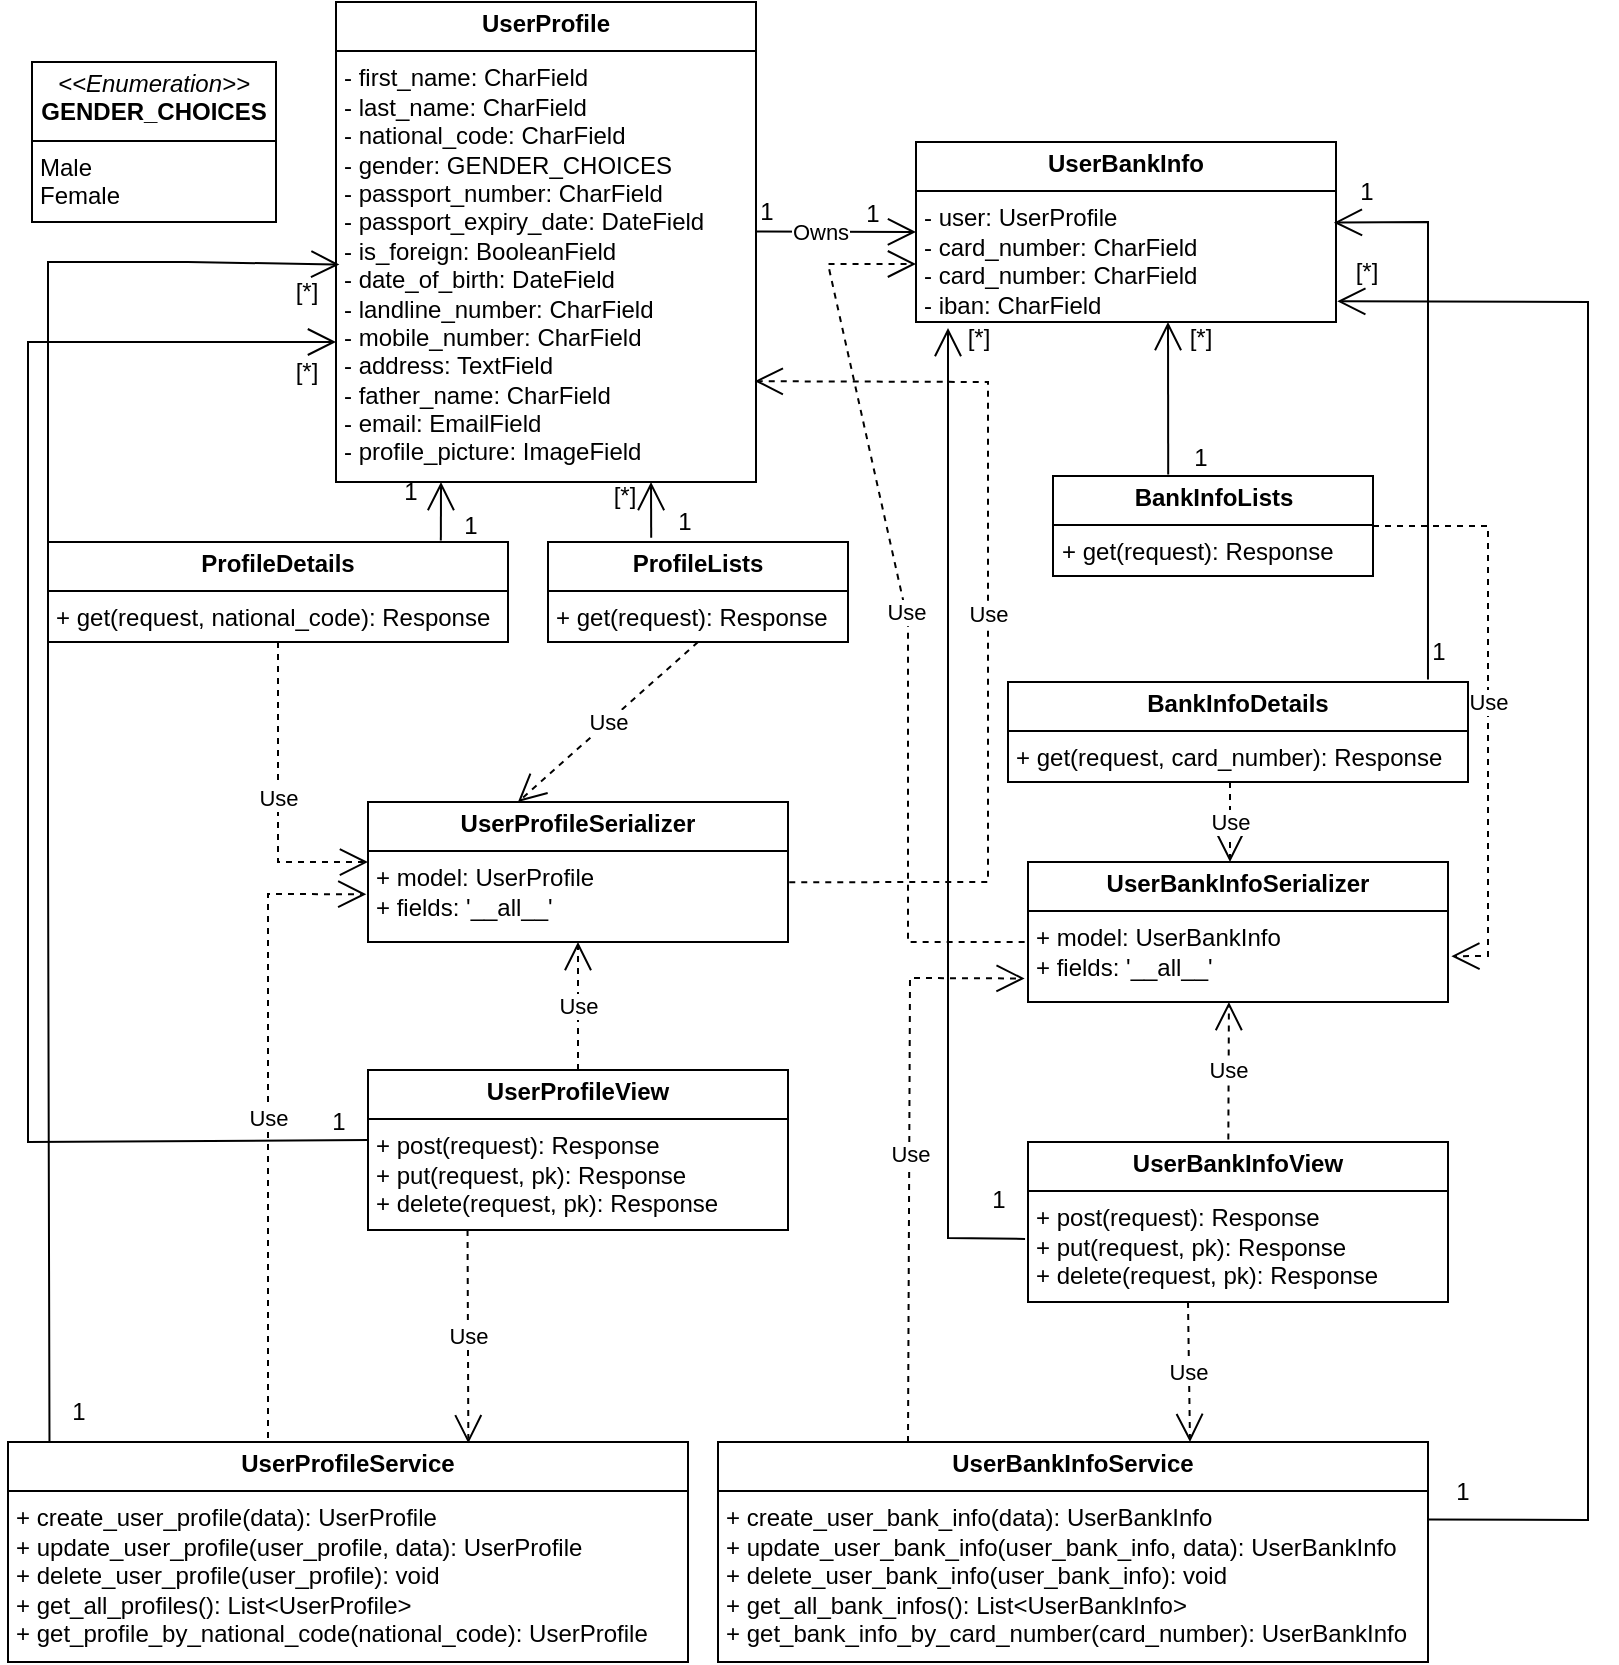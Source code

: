 <mxfile version="25.0.2">
  <diagram id="C5RBs43oDa-KdzZeNtuy" name="Page-1">
    <mxGraphModel dx="585" dy="341" grid="1" gridSize="10" guides="1" tooltips="1" connect="1" arrows="1" fold="1" page="1" pageScale="1" pageWidth="827" pageHeight="1169" math="0" shadow="0">
      <root>
        <mxCell id="WIyWlLk6GJQsqaUBKTNV-0" />
        <mxCell id="WIyWlLk6GJQsqaUBKTNV-1" parent="WIyWlLk6GJQsqaUBKTNV-0" />
        <mxCell id="NhaR2hyR2R-Psau6ybFk-0" value="&lt;p style=&quot;margin:0px;margin-top:4px;text-align:center;&quot;&gt;&lt;b&gt;UserProfile&lt;/b&gt;&lt;/p&gt;&lt;hr size=&quot;1&quot; style=&quot;border-style:solid;&quot;&gt;&lt;p style=&quot;margin:0px;margin-left:4px;&quot;&gt;- first_name: CharField&lt;/p&gt;&lt;p style=&quot;margin:0px;margin-left:4px;&quot;&gt;- last_name: CharField&lt;br&gt;&lt;/p&gt;&lt;p style=&quot;margin:0px;margin-left:4px;&quot;&gt;- national_code:&amp;nbsp;&lt;span style=&quot;background-color: initial;&quot;&gt;CharField&lt;/span&gt;&lt;/p&gt;&lt;p style=&quot;margin:0px;margin-left:4px;&quot;&gt;- gender: GENDER_CHOICES&lt;/p&gt;&lt;p style=&quot;margin:0px;margin-left:4px;&quot;&gt;- passport_number:&amp;nbsp;&lt;span style=&quot;background-color: initial;&quot;&gt;CharField&lt;/span&gt;&lt;/p&gt;&lt;p style=&quot;margin:0px;margin-left:4px;&quot;&gt;- passport_expiry_date: DateField&lt;/p&gt;&lt;p style=&quot;margin:0px;margin-left:4px;&quot;&gt;- is_foreign: BooleanField&lt;/p&gt;&lt;p style=&quot;margin:0px;margin-left:4px;&quot;&gt;- date_of_birth: DateField&lt;/p&gt;&lt;p style=&quot;margin:0px;margin-left:4px;&quot;&gt;- landline_number:&amp;nbsp;&lt;span style=&quot;background-color: initial;&quot;&gt;CharField&lt;/span&gt;&lt;/p&gt;&lt;p style=&quot;margin:0px;margin-left:4px;&quot;&gt;- mobile_number:&amp;nbsp;&lt;span style=&quot;background-color: initial;&quot;&gt;CharField&lt;/span&gt;&lt;/p&gt;&lt;p style=&quot;margin:0px;margin-left:4px;&quot;&gt;- address: TextField&lt;/p&gt;&lt;p style=&quot;margin:0px;margin-left:4px;&quot;&gt;- father_name: CharField&lt;/p&gt;&lt;p style=&quot;margin:0px;margin-left:4px;&quot;&gt;- email: EmailField&lt;/p&gt;&lt;p style=&quot;margin:0px;margin-left:4px;&quot;&gt;&lt;span style=&quot;background-color: initial;&quot;&gt;- profile_picture: ImageField&lt;/span&gt;&lt;/p&gt;" style="verticalAlign=top;align=left;overflow=fill;html=1;whiteSpace=wrap;" parent="WIyWlLk6GJQsqaUBKTNV-1" vertex="1">
          <mxGeometry x="174" y="10" width="210" height="240" as="geometry" />
        </mxCell>
        <mxCell id="NhaR2hyR2R-Psau6ybFk-1" value="&lt;p style=&quot;margin:0px;margin-top:4px;text-align:center;&quot;&gt;&lt;i&gt;&amp;lt;&amp;lt;Enumeration&amp;gt;&amp;gt;&lt;/i&gt;&lt;br&gt;&lt;b&gt;GENDER_CHOICES&lt;/b&gt;&lt;/p&gt;&lt;hr size=&quot;1&quot; style=&quot;border-style:solid;&quot;&gt;&lt;p style=&quot;margin:0px;margin-left:4px;&quot;&gt;Male&lt;br&gt;Female&lt;/p&gt;" style="verticalAlign=top;align=left;overflow=fill;html=1;whiteSpace=wrap;" parent="WIyWlLk6GJQsqaUBKTNV-1" vertex="1">
          <mxGeometry x="22" y="40" width="122" height="80" as="geometry" />
        </mxCell>
        <mxCell id="NhaR2hyR2R-Psau6ybFk-2" value="&lt;p style=&quot;margin:0px;margin-top:4px;text-align:center;&quot;&gt;&lt;b&gt;UserBankInfo&lt;/b&gt;&lt;/p&gt;&lt;hr size=&quot;1&quot; style=&quot;border-style:solid;&quot;&gt;&lt;p style=&quot;margin:0px;margin-left:4px;&quot;&gt;- user: UserProfile&lt;/p&gt;&lt;p style=&quot;margin:0px;margin-left:4px;&quot;&gt;- card_number: CharField&lt;br&gt;&lt;/p&gt;&lt;p style=&quot;margin:0px;margin-left:4px;&quot;&gt;- card_number:&amp;nbsp;&lt;span style=&quot;background-color: initial;&quot;&gt;CharField&lt;/span&gt;&lt;/p&gt;&lt;p style=&quot;margin:0px;margin-left:4px;&quot;&gt;- iban:&amp;nbsp;&lt;span style=&quot;background-color: initial;&quot;&gt;CharField&lt;/span&gt;&lt;/p&gt;" style="verticalAlign=top;align=left;overflow=fill;html=1;whiteSpace=wrap;" parent="WIyWlLk6GJQsqaUBKTNV-1" vertex="1">
          <mxGeometry x="464" y="80" width="210" height="90" as="geometry" />
        </mxCell>
        <mxCell id="NhaR2hyR2R-Psau6ybFk-3" value="&lt;p style=&quot;margin:0px;margin-top:4px;text-align:center;&quot;&gt;&lt;b&gt;UserProfileService&lt;/b&gt;&lt;/p&gt;&lt;hr size=&quot;1&quot; style=&quot;border-style:solid;&quot;&gt;&lt;p style=&quot;margin:0px;margin-left:4px;&quot;&gt;+ create_user_profile(data): UserProfile&lt;/p&gt;&lt;p style=&quot;margin:0px;margin-left:4px;&quot;&gt;+&amp;nbsp;&lt;span style=&quot;background-color: initial;&quot;&gt;update_user_profile(&lt;/span&gt;&lt;span style=&quot;background-color: initial;&quot;&gt;user_profile,&amp;nbsp;&lt;/span&gt;&lt;span style=&quot;background-color: initial;&quot;&gt;data): UserProfile&lt;/span&gt;&lt;/p&gt;&lt;p style=&quot;margin:0px;margin-left:4px;&quot;&gt;&lt;span style=&quot;background-color: initial;&quot;&gt;+&amp;nbsp;&lt;/span&gt;&lt;span style=&quot;background-color: initial;&quot;&gt;delete_user_profile(user_profile): void&lt;/span&gt;&lt;/p&gt;&lt;p style=&quot;margin:0px;margin-left:4px;&quot;&gt;&lt;span style=&quot;background-color: initial;&quot;&gt;+ get_all_profiles(): List&amp;lt;UserProfile&amp;gt;&lt;/span&gt;&lt;/p&gt;&lt;p style=&quot;margin:0px;margin-left:4px;&quot;&gt;&lt;span style=&quot;background-color: initial;&quot;&gt;+ get_profile_by_national_code(national_code): UserProfile&lt;/span&gt;&lt;/p&gt;" style="verticalAlign=top;align=left;overflow=fill;html=1;whiteSpace=wrap;" parent="WIyWlLk6GJQsqaUBKTNV-1" vertex="1">
          <mxGeometry x="10" y="730" width="340" height="110" as="geometry" />
        </mxCell>
        <mxCell id="NhaR2hyR2R-Psau6ybFk-4" value="&lt;p style=&quot;margin:0px;margin-top:4px;text-align:center;&quot;&gt;&lt;b&gt;UserBankInfoService&lt;/b&gt;&lt;/p&gt;&lt;hr size=&quot;1&quot; style=&quot;border-style:solid;&quot;&gt;&lt;p style=&quot;margin:0px;margin-left:4px;&quot;&gt;+ create_user_bank_info(data): UserBankInfo&lt;/p&gt;&lt;p style=&quot;margin:0px;margin-left:4px;&quot;&gt;+&amp;nbsp;&lt;span style=&quot;background-color: initial;&quot;&gt;update_&lt;/span&gt;user_bank_info&lt;span style=&quot;background-color: initial;&quot;&gt;(&lt;/span&gt;&lt;span style=&quot;background-color: initial;&quot;&gt;user_bank_info,&amp;nbsp;&lt;/span&gt;&lt;span style=&quot;background-color: initial;&quot;&gt;data):&amp;nbsp;&lt;/span&gt;&lt;span style=&quot;background-color: initial;&quot;&gt;UserBankInfo&lt;/span&gt;&lt;/p&gt;&lt;p style=&quot;margin:0px;margin-left:4px;&quot;&gt;&lt;span style=&quot;background-color: initial;&quot;&gt;+&amp;nbsp;&lt;/span&gt;&lt;span style=&quot;background-color: initial;&quot;&gt;delete_&lt;/span&gt;user_bank_info&lt;span style=&quot;background-color: initial;&quot;&gt;(user_bank_info): void&lt;/span&gt;&lt;/p&gt;&lt;p style=&quot;margin:0px;margin-left:4px;&quot;&gt;&lt;span style=&quot;background-color: initial;&quot;&gt;+ get_all_bank_infos(): List&amp;lt;&lt;/span&gt;&lt;span style=&quot;background-color: initial;&quot;&gt;UserBankInfo&lt;/span&gt;&lt;span style=&quot;background-color: initial;&quot;&gt;&amp;gt;&lt;/span&gt;&lt;/p&gt;&lt;p style=&quot;margin:0px;margin-left:4px;&quot;&gt;&lt;span style=&quot;background-color: initial;&quot;&gt;+ get_bank_info_by_card_number(card_number): UserBankInfo&lt;/span&gt;&lt;/p&gt;" style="verticalAlign=top;align=left;overflow=fill;html=1;whiteSpace=wrap;" parent="WIyWlLk6GJQsqaUBKTNV-1" vertex="1">
          <mxGeometry x="365" y="730" width="355" height="110" as="geometry" />
        </mxCell>
        <mxCell id="NhaR2hyR2R-Psau6ybFk-7" value="&lt;p style=&quot;margin:0px;margin-top:4px;text-align:center;&quot;&gt;&lt;b&gt;UserProfileSerializer&lt;/b&gt;&lt;/p&gt;&lt;hr size=&quot;1&quot; style=&quot;border-style:solid;&quot;&gt;&lt;p style=&quot;margin:0px;margin-left:4px;&quot;&gt;+ model: UserProfile&lt;/p&gt;&lt;p style=&quot;margin:0px;margin-left:4px;&quot;&gt;+ fields: &#39;__all__&#39;&lt;/p&gt;" style="verticalAlign=top;align=left;overflow=fill;html=1;whiteSpace=wrap;" parent="WIyWlLk6GJQsqaUBKTNV-1" vertex="1">
          <mxGeometry x="190" y="410" width="210" height="70" as="geometry" />
        </mxCell>
        <mxCell id="NhaR2hyR2R-Psau6ybFk-8" value="&lt;p style=&quot;margin:0px;margin-top:4px;text-align:center;&quot;&gt;&lt;b&gt;UserBankInfoSerializer&lt;/b&gt;&lt;/p&gt;&lt;hr size=&quot;1&quot; style=&quot;border-style:solid;&quot;&gt;&lt;p style=&quot;margin:0px;margin-left:4px;&quot;&gt;+ model: UserBankInfo&lt;/p&gt;&lt;p style=&quot;margin:0px;margin-left:4px;&quot;&gt;+ fields: &#39;__all__&#39;&lt;/p&gt;" style="verticalAlign=top;align=left;overflow=fill;html=1;whiteSpace=wrap;" parent="WIyWlLk6GJQsqaUBKTNV-1" vertex="1">
          <mxGeometry x="520" y="440" width="210" height="70" as="geometry" />
        </mxCell>
        <mxCell id="NhaR2hyR2R-Psau6ybFk-10" value="&lt;p style=&quot;margin:0px;margin-top:4px;text-align:center;&quot;&gt;&lt;b&gt;UserProfileView&lt;/b&gt;&lt;/p&gt;&lt;hr size=&quot;1&quot; style=&quot;border-style:solid;&quot;&gt;&lt;p style=&quot;margin:0px;margin-left:4px;&quot;&gt;+ post(request): Response&lt;/p&gt;&lt;p style=&quot;margin:0px;margin-left:4px;&quot;&gt;+&amp;nbsp;&lt;span style=&quot;background-color: initial;&quot;&gt;put(request, pk): Response&lt;/span&gt;&lt;/p&gt;&lt;p style=&quot;margin:0px;margin-left:4px;&quot;&gt;&lt;span style=&quot;background-color: initial;&quot;&gt;+&amp;nbsp;&lt;/span&gt;&lt;span style=&quot;background-color: initial;&quot;&gt;delete(request, pk): Response&lt;/span&gt;&lt;/p&gt;" style="verticalAlign=top;align=left;overflow=fill;html=1;whiteSpace=wrap;" parent="WIyWlLk6GJQsqaUBKTNV-1" vertex="1">
          <mxGeometry x="190" y="544" width="210" height="80" as="geometry" />
        </mxCell>
        <mxCell id="NhaR2hyR2R-Psau6ybFk-11" value="&lt;p style=&quot;margin:0px;margin-top:4px;text-align:center;&quot;&gt;&lt;b&gt;UserBankInfoView&lt;/b&gt;&lt;/p&gt;&lt;hr size=&quot;1&quot; style=&quot;border-style:solid;&quot;&gt;&lt;p style=&quot;margin: 0px 0px 0px 4px;&quot;&gt;+ post(request): Response&lt;/p&gt;&lt;p style=&quot;margin: 0px 0px 0px 4px;&quot;&gt;+&amp;nbsp;&lt;span style=&quot;background-color: initial;&quot;&gt;put(request, pk): Response&lt;/span&gt;&lt;/p&gt;&lt;p style=&quot;margin: 0px 0px 0px 4px;&quot;&gt;&lt;span style=&quot;background-color: initial;&quot;&gt;+&amp;nbsp;&lt;/span&gt;&lt;span style=&quot;background-color: initial;&quot;&gt;delete(request, pk): Response&lt;/span&gt;&lt;/p&gt;" style="verticalAlign=top;align=left;overflow=fill;html=1;whiteSpace=wrap;" parent="WIyWlLk6GJQsqaUBKTNV-1" vertex="1">
          <mxGeometry x="520" y="580" width="210" height="80" as="geometry" />
        </mxCell>
        <mxCell id="NhaR2hyR2R-Psau6ybFk-12" value="&lt;p style=&quot;margin:0px;margin-top:4px;text-align:center;&quot;&gt;&lt;b&gt;ProfileLists&lt;/b&gt;&lt;/p&gt;&lt;hr size=&quot;1&quot; style=&quot;border-style:solid;&quot;&gt;&lt;p style=&quot;margin:0px;margin-left:4px;&quot;&gt;+ get(request): Response&lt;/p&gt;" style="verticalAlign=top;align=left;overflow=fill;html=1;whiteSpace=wrap;" parent="WIyWlLk6GJQsqaUBKTNV-1" vertex="1">
          <mxGeometry x="280" y="280" width="150" height="50" as="geometry" />
        </mxCell>
        <mxCell id="NhaR2hyR2R-Psau6ybFk-13" value="&lt;p style=&quot;margin:0px;margin-top:4px;text-align:center;&quot;&gt;&lt;b&gt;ProfileDetails&lt;/b&gt;&lt;br&gt;&lt;/p&gt;&lt;hr size=&quot;1&quot; style=&quot;border-style:solid;&quot;&gt;&lt;p style=&quot;margin:0px;margin-left:4px;&quot;&gt;+ get(request, national_code): Response&lt;br&gt;&lt;/p&gt;" style="verticalAlign=top;align=left;overflow=fill;html=1;whiteSpace=wrap;" parent="WIyWlLk6GJQsqaUBKTNV-1" vertex="1">
          <mxGeometry x="30" y="280" width="230" height="50" as="geometry" />
        </mxCell>
        <mxCell id="NhaR2hyR2R-Psau6ybFk-14" value="&lt;p style=&quot;margin:0px;margin-top:4px;text-align:center;&quot;&gt;&lt;b&gt;BankInfoLists&lt;/b&gt;&lt;/p&gt;&lt;hr size=&quot;1&quot; style=&quot;border-style:solid;&quot;&gt;&lt;p style=&quot;margin:0px;margin-left:4px;&quot;&gt;+ get(request): Response&lt;/p&gt;" style="verticalAlign=top;align=left;overflow=fill;html=1;whiteSpace=wrap;" parent="WIyWlLk6GJQsqaUBKTNV-1" vertex="1">
          <mxGeometry x="532.5" y="247" width="160" height="50" as="geometry" />
        </mxCell>
        <mxCell id="NhaR2hyR2R-Psau6ybFk-15" value="&lt;p style=&quot;margin:0px;margin-top:4px;text-align:center;&quot;&gt;&lt;b style=&quot;background-color: initial;&quot;&gt;BankInfo&lt;/b&gt;&lt;b&gt;Details&lt;/b&gt;&lt;br&gt;&lt;/p&gt;&lt;hr size=&quot;1&quot; style=&quot;border-style:solid;&quot;&gt;&lt;p style=&quot;margin:0px;margin-left:4px;&quot;&gt;+ get(request, card_number): Response&lt;br&gt;&lt;/p&gt;" style="verticalAlign=top;align=left;overflow=fill;html=1;whiteSpace=wrap;" parent="WIyWlLk6GJQsqaUBKTNV-1" vertex="1">
          <mxGeometry x="510" y="350" width="230" height="50" as="geometry" />
        </mxCell>
        <mxCell id="JuM62VpfZjrxUYvz8Qyw-0" value="" style="endArrow=open;endFill=1;endSize=12;html=1;rounded=0;" parent="WIyWlLk6GJQsqaUBKTNV-1" edge="1">
          <mxGeometry width="160" relative="1" as="geometry">
            <mxPoint x="384" y="124.72" as="sourcePoint" />
            <mxPoint x="464" y="125" as="targetPoint" />
          </mxGeometry>
        </mxCell>
        <mxCell id="JuM62VpfZjrxUYvz8Qyw-3" value="Owns" style="edgeLabel;html=1;align=center;verticalAlign=middle;resizable=0;points=[];" parent="JuM62VpfZjrxUYvz8Qyw-0" vertex="1" connectable="0">
          <mxGeometry x="-0.212" relative="1" as="geometry">
            <mxPoint as="offset" />
          </mxGeometry>
        </mxCell>
        <mxCell id="JuM62VpfZjrxUYvz8Qyw-1" value="1" style="text;html=1;align=center;verticalAlign=middle;resizable=0;points=[];autosize=1;strokeColor=none;fillColor=none;" parent="WIyWlLk6GJQsqaUBKTNV-1" vertex="1">
          <mxGeometry x="374" y="100" width="30" height="30" as="geometry" />
        </mxCell>
        <mxCell id="JuM62VpfZjrxUYvz8Qyw-2" value="1" style="text;html=1;align=center;verticalAlign=middle;resizable=0;points=[];autosize=1;strokeColor=none;fillColor=none;" parent="WIyWlLk6GJQsqaUBKTNV-1" vertex="1">
          <mxGeometry x="426.5" y="101" width="30" height="30" as="geometry" />
        </mxCell>
        <mxCell id="JuM62VpfZjrxUYvz8Qyw-4" value="" style="endArrow=open;endFill=1;endSize=12;html=1;rounded=0;exitX=0.854;exitY=-0.015;exitDx=0;exitDy=0;exitPerimeter=0;entryX=0.25;entryY=1;entryDx=0;entryDy=0;" parent="WIyWlLk6GJQsqaUBKTNV-1" source="NhaR2hyR2R-Psau6ybFk-13" target="NhaR2hyR2R-Psau6ybFk-0" edge="1">
          <mxGeometry width="160" relative="1" as="geometry">
            <mxPoint x="430" y="180" as="sourcePoint" />
            <mxPoint x="590" y="180" as="targetPoint" />
          </mxGeometry>
        </mxCell>
        <mxCell id="JuM62VpfZjrxUYvz8Qyw-5" value="" style="endArrow=open;endFill=1;endSize=12;html=1;rounded=0;exitX=0.344;exitY=-0.043;exitDx=0;exitDy=0;entryX=0.75;entryY=1;entryDx=0;entryDy=0;exitPerimeter=0;" parent="WIyWlLk6GJQsqaUBKTNV-1" source="NhaR2hyR2R-Psau6ybFk-12" target="NhaR2hyR2R-Psau6ybFk-0" edge="1">
          <mxGeometry width="160" relative="1" as="geometry">
            <mxPoint x="236" y="289" as="sourcePoint" />
            <mxPoint x="237" y="240" as="targetPoint" />
          </mxGeometry>
        </mxCell>
        <mxCell id="JuM62VpfZjrxUYvz8Qyw-7" value="1" style="text;html=1;align=center;verticalAlign=middle;resizable=0;points=[];autosize=1;strokeColor=none;fillColor=none;" parent="WIyWlLk6GJQsqaUBKTNV-1" vertex="1">
          <mxGeometry x="226" y="257" width="30" height="30" as="geometry" />
        </mxCell>
        <mxCell id="JuM62VpfZjrxUYvz8Qyw-8" value="1" style="text;html=1;align=center;verticalAlign=middle;resizable=0;points=[];autosize=1;strokeColor=none;fillColor=none;" parent="WIyWlLk6GJQsqaUBKTNV-1" vertex="1">
          <mxGeometry x="196" y="240" width="30" height="30" as="geometry" />
        </mxCell>
        <mxCell id="JuM62VpfZjrxUYvz8Qyw-9" value="1" style="text;html=1;align=center;verticalAlign=middle;resizable=0;points=[];autosize=1;strokeColor=none;fillColor=none;" parent="WIyWlLk6GJQsqaUBKTNV-1" vertex="1">
          <mxGeometry x="333" y="255" width="30" height="30" as="geometry" />
        </mxCell>
        <mxCell id="JuM62VpfZjrxUYvz8Qyw-10" value="[*]" style="text;html=1;align=center;verticalAlign=middle;resizable=0;points=[];autosize=1;strokeColor=none;fillColor=none;" parent="WIyWlLk6GJQsqaUBKTNV-1" vertex="1">
          <mxGeometry x="303" y="242" width="30" height="30" as="geometry" />
        </mxCell>
        <mxCell id="JuM62VpfZjrxUYvz8Qyw-12" value="Use" style="endArrow=open;endSize=12;dashed=1;html=1;rounded=0;exitX=0.5;exitY=1;exitDx=0;exitDy=0;entryX=0;entryY=0.429;entryDx=0;entryDy=0;entryPerimeter=0;" parent="WIyWlLk6GJQsqaUBKTNV-1" source="NhaR2hyR2R-Psau6ybFk-13" target="NhaR2hyR2R-Psau6ybFk-7" edge="1">
          <mxGeometry width="160" relative="1" as="geometry">
            <mxPoint x="490" y="510" as="sourcePoint" />
            <mxPoint x="269" y="440" as="targetPoint" />
            <Array as="points">
              <mxPoint x="145" y="440" />
            </Array>
          </mxGeometry>
        </mxCell>
        <mxCell id="JuM62VpfZjrxUYvz8Qyw-13" value="Use" style="endArrow=open;endSize=12;dashed=1;html=1;rounded=0;exitX=0.5;exitY=1;exitDx=0;exitDy=0;entryX=0.357;entryY=0;entryDx=0;entryDy=0;entryPerimeter=0;" parent="WIyWlLk6GJQsqaUBKTNV-1" source="NhaR2hyR2R-Psau6ybFk-12" target="NhaR2hyR2R-Psau6ybFk-7" edge="1">
          <mxGeometry width="160" relative="1" as="geometry">
            <mxPoint x="363" y="360" as="sourcePoint" />
            <mxPoint x="385.265" y="400.88" as="targetPoint" />
          </mxGeometry>
        </mxCell>
        <mxCell id="JuM62VpfZjrxUYvz8Qyw-15" value="Use" style="endArrow=open;endSize=12;dashed=1;html=1;rounded=0;entryX=0.997;entryY=0.79;entryDx=0;entryDy=0;entryPerimeter=0;exitX=1.003;exitY=0.573;exitDx=0;exitDy=0;exitPerimeter=0;" parent="WIyWlLk6GJQsqaUBKTNV-1" source="NhaR2hyR2R-Psau6ybFk-7" target="NhaR2hyR2R-Psau6ybFk-0" edge="1">
          <mxGeometry width="160" relative="1" as="geometry">
            <mxPoint x="490" y="450" as="sourcePoint" />
            <mxPoint x="590" y="400" as="targetPoint" />
            <Array as="points">
              <mxPoint x="500" y="450" />
              <mxPoint x="500" y="320" />
              <mxPoint x="500" y="200" />
            </Array>
          </mxGeometry>
        </mxCell>
        <mxCell id="JuM62VpfZjrxUYvz8Qyw-16" value="Use" style="endArrow=open;endSize=12;dashed=1;html=1;rounded=0;exitX=0.5;exitY=0;exitDx=0;exitDy=0;entryX=0.5;entryY=1;entryDx=0;entryDy=0;" parent="WIyWlLk6GJQsqaUBKTNV-1" source="NhaR2hyR2R-Psau6ybFk-10" target="NhaR2hyR2R-Psau6ybFk-7" edge="1">
          <mxGeometry width="160" relative="1" as="geometry">
            <mxPoint x="450" y="460" as="sourcePoint" />
            <mxPoint x="610" y="460" as="targetPoint" />
            <mxPoint as="offset" />
          </mxGeometry>
        </mxCell>
        <mxCell id="JuM62VpfZjrxUYvz8Qyw-17" value="[*]" style="text;html=1;align=center;verticalAlign=middle;resizable=0;points=[];autosize=1;strokeColor=none;fillColor=none;" parent="WIyWlLk6GJQsqaUBKTNV-1" vertex="1">
          <mxGeometry x="144" y="180" width="30" height="30" as="geometry" />
        </mxCell>
        <mxCell id="JuM62VpfZjrxUYvz8Qyw-18" value="1" style="text;html=1;align=center;verticalAlign=middle;resizable=0;points=[];autosize=1;strokeColor=none;fillColor=none;" parent="WIyWlLk6GJQsqaUBKTNV-1" vertex="1">
          <mxGeometry x="160" y="555" width="30" height="30" as="geometry" />
        </mxCell>
        <mxCell id="JuM62VpfZjrxUYvz8Qyw-19" value="" style="endArrow=open;endFill=1;endSize=12;html=1;rounded=0;exitX=0.002;exitY=0.438;exitDx=0;exitDy=0;exitPerimeter=0;" parent="WIyWlLk6GJQsqaUBKTNV-1" source="NhaR2hyR2R-Psau6ybFk-10" edge="1">
          <mxGeometry width="160" relative="1" as="geometry">
            <mxPoint x="201" y="580" as="sourcePoint" />
            <mxPoint x="174" y="180" as="targetPoint" />
            <Array as="points">
              <mxPoint x="20" y="580" />
              <mxPoint x="20" y="180" />
            </Array>
          </mxGeometry>
        </mxCell>
        <mxCell id="JuM62VpfZjrxUYvz8Qyw-20" value="1" style="text;html=1;align=center;verticalAlign=middle;resizable=0;points=[];autosize=1;strokeColor=none;fillColor=none;" parent="WIyWlLk6GJQsqaUBKTNV-1" vertex="1">
          <mxGeometry x="674" y="90" width="30" height="30" as="geometry" />
        </mxCell>
        <mxCell id="JuM62VpfZjrxUYvz8Qyw-21" value="1" style="text;html=1;align=center;verticalAlign=middle;resizable=0;points=[];autosize=1;strokeColor=none;fillColor=none;" parent="WIyWlLk6GJQsqaUBKTNV-1" vertex="1">
          <mxGeometry x="710" y="320" width="30" height="30" as="geometry" />
        </mxCell>
        <mxCell id="JuM62VpfZjrxUYvz8Qyw-22" value="" style="endArrow=open;endFill=1;endSize=12;html=1;rounded=0;exitX=0.333;exitY=0.959;exitDx=0;exitDy=0;exitPerimeter=0;entryX=0.995;entryY=0.448;entryDx=0;entryDy=0;entryPerimeter=0;" parent="WIyWlLk6GJQsqaUBKTNV-1" source="JuM62VpfZjrxUYvz8Qyw-21" target="NhaR2hyR2R-Psau6ybFk-2" edge="1">
          <mxGeometry width="160" relative="1" as="geometry">
            <mxPoint x="710" y="342" as="sourcePoint" />
            <mxPoint x="710" y="260" as="targetPoint" />
            <Array as="points">
              <mxPoint x="720" y="120" />
            </Array>
          </mxGeometry>
        </mxCell>
        <mxCell id="JuM62VpfZjrxUYvz8Qyw-23" value="1" style="text;html=1;align=center;verticalAlign=middle;resizable=0;points=[];autosize=1;strokeColor=none;fillColor=none;" parent="WIyWlLk6GJQsqaUBKTNV-1" vertex="1">
          <mxGeometry x="591" y="223" width="30" height="30" as="geometry" />
        </mxCell>
        <mxCell id="JuM62VpfZjrxUYvz8Qyw-24" value="[*]" style="text;html=1;align=center;verticalAlign=middle;resizable=0;points=[];autosize=1;strokeColor=none;fillColor=none;" parent="WIyWlLk6GJQsqaUBKTNV-1" vertex="1">
          <mxGeometry x="591" y="163" width="30" height="30" as="geometry" />
        </mxCell>
        <mxCell id="JuM62VpfZjrxUYvz8Qyw-25" value="" style="endArrow=open;endFill=1;endSize=12;html=1;rounded=0;exitX=0.36;exitY=-0.016;exitDx=0;exitDy=0;entryX=0.75;entryY=1;entryDx=0;entryDy=0;exitPerimeter=0;" parent="WIyWlLk6GJQsqaUBKTNV-1" source="NhaR2hyR2R-Psau6ybFk-14" edge="1">
          <mxGeometry width="160" relative="1" as="geometry">
            <mxPoint x="590" y="218" as="sourcePoint" />
            <mxPoint x="590" y="170" as="targetPoint" />
          </mxGeometry>
        </mxCell>
        <mxCell id="JuM62VpfZjrxUYvz8Qyw-26" value="Use" style="endArrow=open;endSize=12;dashed=1;html=1;rounded=0;exitX=0.5;exitY=1;exitDx=0;exitDy=0;" parent="WIyWlLk6GJQsqaUBKTNV-1" edge="1">
          <mxGeometry width="160" relative="1" as="geometry">
            <mxPoint x="621" y="400" as="sourcePoint" />
            <mxPoint x="621" y="440" as="targetPoint" />
          </mxGeometry>
        </mxCell>
        <mxCell id="JuM62VpfZjrxUYvz8Qyw-27" value="Use" style="endArrow=open;endSize=12;dashed=1;html=1;rounded=0;exitX=1;exitY=0.5;exitDx=0;exitDy=0;entryX=1.008;entryY=0.673;entryDx=0;entryDy=0;entryPerimeter=0;" parent="WIyWlLk6GJQsqaUBKTNV-1" source="NhaR2hyR2R-Psau6ybFk-14" target="NhaR2hyR2R-Psau6ybFk-8" edge="1">
          <mxGeometry width="160" relative="1" as="geometry">
            <mxPoint x="703.31" y="270" as="sourcePoint" />
            <mxPoint x="703.31" y="350" as="targetPoint" />
            <Array as="points">
              <mxPoint x="750" y="272" />
              <mxPoint x="750" y="380" />
              <mxPoint x="750" y="487" />
            </Array>
          </mxGeometry>
        </mxCell>
        <mxCell id="JuM62VpfZjrxUYvz8Qyw-28" value="Use" style="endArrow=open;endSize=12;dashed=1;html=1;rounded=0;exitX=0.477;exitY=-0.015;exitDx=0;exitDy=0;entryX=0.5;entryY=1;entryDx=0;entryDy=0;exitPerimeter=0;" parent="WIyWlLk6GJQsqaUBKTNV-1" source="NhaR2hyR2R-Psau6ybFk-11" edge="1">
          <mxGeometry width="160" relative="1" as="geometry">
            <mxPoint x="620.46" y="570" as="sourcePoint" />
            <mxPoint x="620.46" y="510" as="targetPoint" />
          </mxGeometry>
        </mxCell>
        <mxCell id="JuM62VpfZjrxUYvz8Qyw-29" value="" style="endArrow=open;endFill=1;endSize=12;html=1;rounded=0;exitX=-0.007;exitY=0.606;exitDx=0;exitDy=0;exitPerimeter=0;" parent="WIyWlLk6GJQsqaUBKTNV-1" source="NhaR2hyR2R-Psau6ybFk-11" edge="1">
          <mxGeometry width="160" relative="1" as="geometry">
            <mxPoint x="450" y="555" as="sourcePoint" />
            <mxPoint x="480" y="173" as="targetPoint" />
            <Array as="points">
              <mxPoint x="480" y="628" />
              <mxPoint x="480" y="540" />
              <mxPoint x="480" y="400" />
            </Array>
          </mxGeometry>
        </mxCell>
        <mxCell id="JuM62VpfZjrxUYvz8Qyw-30" value="1" style="text;html=1;align=center;verticalAlign=middle;resizable=0;points=[];autosize=1;strokeColor=none;fillColor=none;" parent="WIyWlLk6GJQsqaUBKTNV-1" vertex="1">
          <mxGeometry x="490" y="594" width="30" height="30" as="geometry" />
        </mxCell>
        <mxCell id="JuM62VpfZjrxUYvz8Qyw-31" value="[*]" style="text;html=1;align=center;verticalAlign=middle;resizable=0;points=[];autosize=1;strokeColor=none;fillColor=none;" parent="WIyWlLk6GJQsqaUBKTNV-1" vertex="1">
          <mxGeometry x="480" y="163" width="30" height="30" as="geometry" />
        </mxCell>
        <mxCell id="JuM62VpfZjrxUYvz8Qyw-32" value="Use" style="endArrow=open;endSize=12;dashed=1;html=1;rounded=0;exitX=-0.007;exitY=0.566;exitDx=0;exitDy=0;exitPerimeter=0;" parent="WIyWlLk6GJQsqaUBKTNV-1" edge="1">
          <mxGeometry width="160" relative="1" as="geometry">
            <mxPoint x="518.32" y="480" as="sourcePoint" />
            <mxPoint x="464" y="141" as="targetPoint" />
            <Array as="points">
              <mxPoint x="460" y="480" />
              <mxPoint x="460" y="320" />
              <mxPoint x="420" y="141" />
            </Array>
            <mxPoint as="offset" />
          </mxGeometry>
        </mxCell>
        <mxCell id="JuM62VpfZjrxUYvz8Qyw-33" value="" style="endArrow=open;endFill=1;endSize=12;html=1;rounded=0;exitX=0.061;exitY=-0.003;exitDx=0;exitDy=0;exitPerimeter=0;entryX=0.008;entryY=0.547;entryDx=0;entryDy=0;entryPerimeter=0;" parent="WIyWlLk6GJQsqaUBKTNV-1" source="NhaR2hyR2R-Psau6ybFk-3" target="NhaR2hyR2R-Psau6ybFk-0" edge="1">
          <mxGeometry width="160" relative="1" as="geometry">
            <mxPoint x="96" y="680" as="sourcePoint" />
            <mxPoint x="100" y="140" as="targetPoint" />
            <Array as="points">
              <mxPoint x="30" y="430" />
              <mxPoint x="30" y="140" />
              <mxPoint x="100" y="140" />
            </Array>
          </mxGeometry>
        </mxCell>
        <mxCell id="JuM62VpfZjrxUYvz8Qyw-34" value="[*]" style="text;html=1;align=center;verticalAlign=middle;resizable=0;points=[];autosize=1;strokeColor=none;fillColor=none;" parent="WIyWlLk6GJQsqaUBKTNV-1" vertex="1">
          <mxGeometry x="144" y="140" width="30" height="30" as="geometry" />
        </mxCell>
        <mxCell id="JuM62VpfZjrxUYvz8Qyw-35" value="1" style="text;html=1;align=center;verticalAlign=middle;resizable=0;points=[];autosize=1;strokeColor=none;fillColor=none;" parent="WIyWlLk6GJQsqaUBKTNV-1" vertex="1">
          <mxGeometry x="30" y="700" width="30" height="30" as="geometry" />
        </mxCell>
        <mxCell id="JuM62VpfZjrxUYvz8Qyw-36" value="Use" style="endArrow=open;endSize=12;dashed=1;html=1;rounded=0;exitX=0.237;exitY=1;exitDx=0;exitDy=0;exitPerimeter=0;entryX=0.677;entryY=0.006;entryDx=0;entryDy=0;entryPerimeter=0;" parent="WIyWlLk6GJQsqaUBKTNV-1" source="NhaR2hyR2R-Psau6ybFk-10" target="NhaR2hyR2R-Psau6ybFk-3" edge="1">
          <mxGeometry width="160" relative="1" as="geometry">
            <mxPoint x="280" y="724" as="sourcePoint" />
            <mxPoint x="243" y="730" as="targetPoint" />
            <mxPoint as="offset" />
          </mxGeometry>
        </mxCell>
        <mxCell id="JuM62VpfZjrxUYvz8Qyw-37" value="Use" style="endArrow=open;endSize=12;dashed=1;html=1;rounded=0;entryX=-0.004;entryY=0.659;entryDx=0;entryDy=0;entryPerimeter=0;" parent="WIyWlLk6GJQsqaUBKTNV-1" target="NhaR2hyR2R-Psau6ybFk-7" edge="1">
          <mxGeometry width="160" relative="1" as="geometry">
            <mxPoint x="140" y="728" as="sourcePoint" />
            <mxPoint x="140" y="460" as="targetPoint" />
            <Array as="points">
              <mxPoint x="140" y="456" />
            </Array>
            <mxPoint as="offset" />
          </mxGeometry>
        </mxCell>
        <mxCell id="JuM62VpfZjrxUYvz8Qyw-38" value="" style="endArrow=open;endFill=1;endSize=12;html=1;rounded=0;entryX=1.003;entryY=0.885;entryDx=0;entryDy=0;entryPerimeter=0;exitX=1.001;exitY=0.352;exitDx=0;exitDy=0;exitPerimeter=0;" parent="WIyWlLk6GJQsqaUBKTNV-1" source="NhaR2hyR2R-Psau6ybFk-4" target="NhaR2hyR2R-Psau6ybFk-2" edge="1">
          <mxGeometry width="160" relative="1" as="geometry">
            <mxPoint x="720" y="768" as="sourcePoint" />
            <mxPoint x="760" y="160" as="targetPoint" />
            <Array as="points">
              <mxPoint x="800" y="769" />
              <mxPoint x="800" y="480" />
              <mxPoint x="800" y="160" />
            </Array>
          </mxGeometry>
        </mxCell>
        <mxCell id="JuM62VpfZjrxUYvz8Qyw-39" value="[*]" style="text;html=1;align=center;verticalAlign=middle;resizable=0;points=[];autosize=1;strokeColor=none;fillColor=none;" parent="WIyWlLk6GJQsqaUBKTNV-1" vertex="1">
          <mxGeometry x="674" y="130" width="30" height="30" as="geometry" />
        </mxCell>
        <mxCell id="JuM62VpfZjrxUYvz8Qyw-40" value="1" style="text;html=1;align=center;verticalAlign=middle;resizable=0;points=[];autosize=1;strokeColor=none;fillColor=none;" parent="WIyWlLk6GJQsqaUBKTNV-1" vertex="1">
          <mxGeometry x="722" y="740" width="30" height="30" as="geometry" />
        </mxCell>
        <mxCell id="JuM62VpfZjrxUYvz8Qyw-41" value="Use" style="endArrow=open;endSize=12;dashed=1;html=1;rounded=0;exitX=0.14;exitY=0.989;exitDx=0;exitDy=0;exitPerimeter=0;" parent="WIyWlLk6GJQsqaUBKTNV-1" edge="1">
          <mxGeometry width="160" relative="1" as="geometry">
            <mxPoint x="600" y="660" as="sourcePoint" />
            <mxPoint x="601" y="730" as="targetPoint" />
            <mxPoint as="offset" />
          </mxGeometry>
        </mxCell>
        <mxCell id="JuM62VpfZjrxUYvz8Qyw-42" value="Use" style="endArrow=open;endSize=12;dashed=1;html=1;rounded=0;entryX=-0.008;entryY=0.832;entryDx=0;entryDy=0;entryPerimeter=0;" parent="WIyWlLk6GJQsqaUBKTNV-1" target="NhaR2hyR2R-Psau6ybFk-8" edge="1">
          <mxGeometry width="160" relative="1" as="geometry">
            <mxPoint x="460" y="730" as="sourcePoint" />
            <mxPoint x="510" y="498" as="targetPoint" />
            <Array as="points">
              <mxPoint x="461" y="498" />
            </Array>
            <mxPoint as="offset" />
          </mxGeometry>
        </mxCell>
      </root>
    </mxGraphModel>
  </diagram>
</mxfile>
